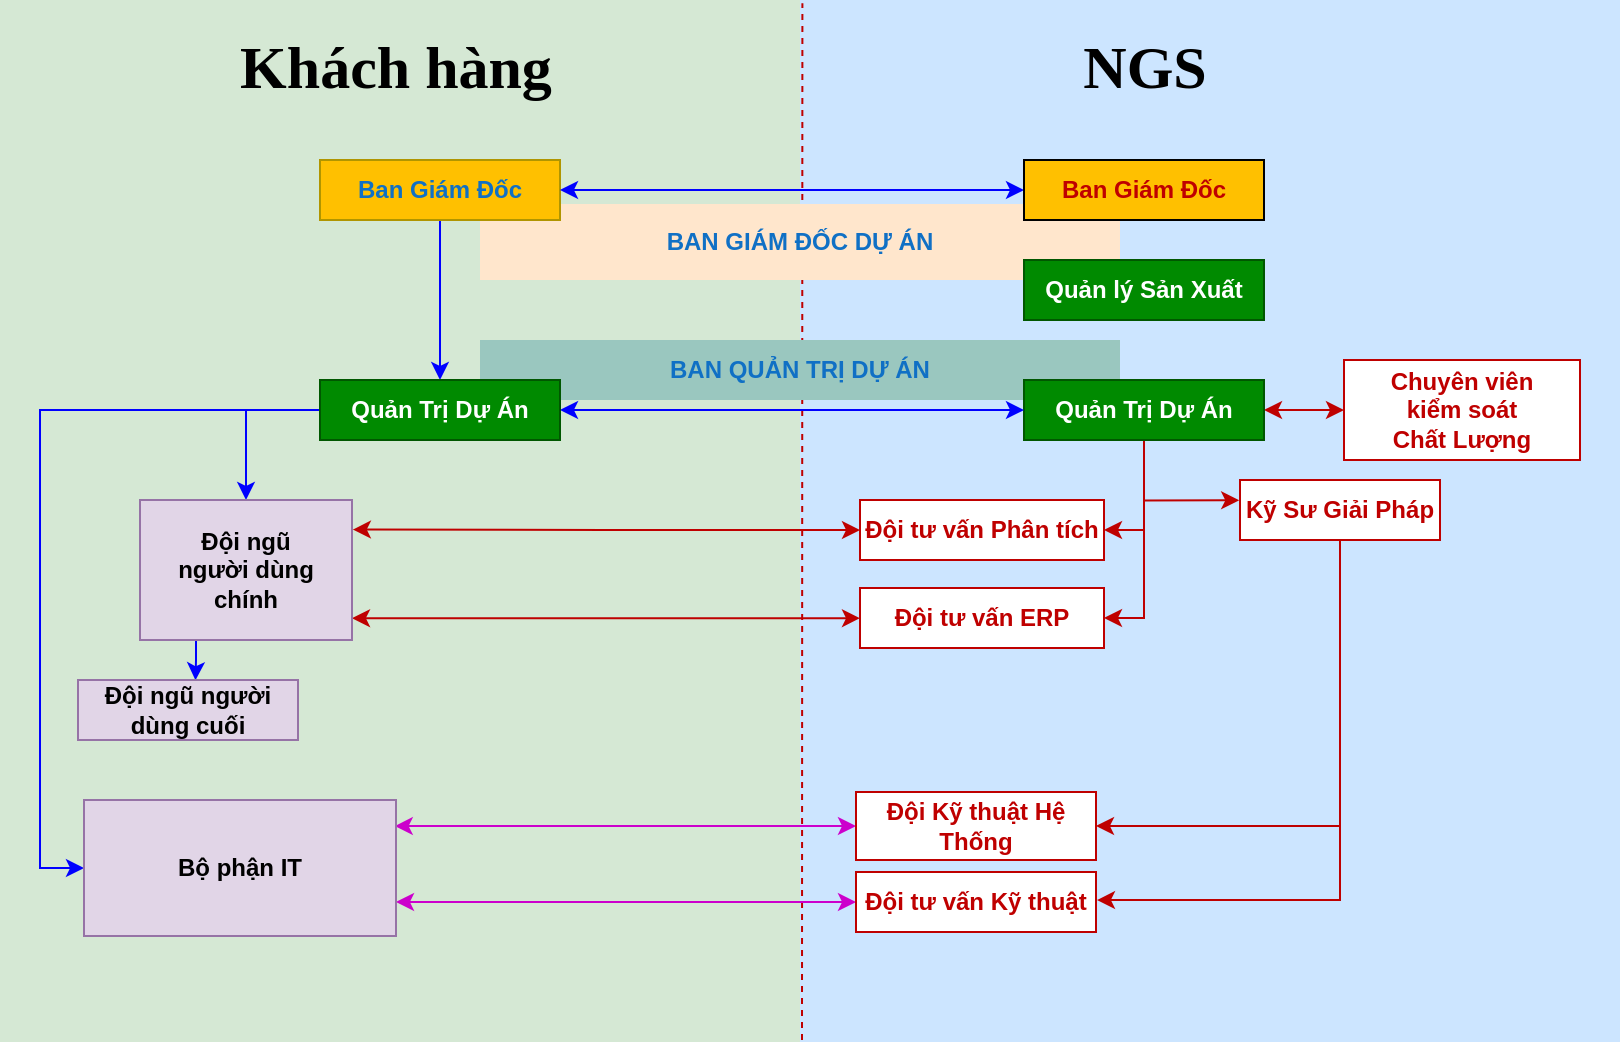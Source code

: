 <mxfile version="10.6.7" type="github"><diagram id="A1v2fDXuQNGcRYIKUKkD" name="Page-1"><mxGraphModel dx="1394" dy="715" grid="1" gridSize="10" guides="1" tooltips="1" connect="1" arrows="1" fold="1" page="1" pageScale="1" pageWidth="850" pageHeight="1100" math="0" shadow="0"><root><mxCell id="0"/><mxCell id="1" parent="0"/><mxCell id="inRs3nvk4fpoDvOHvAag-21" value="" style="rounded=0;whiteSpace=wrap;html=1;strokeColor=none;fillColor=#cce5ff;" parent="1" vertex="1"><mxGeometry x="410" y="9" width="410" height="521" as="geometry"/></mxCell><mxCell id="inRs3nvk4fpoDvOHvAag-20" value="" style="rounded=0;whiteSpace=wrap;html=1;strokeColor=none;fillColor=#d5e8d4;" parent="1" vertex="1"><mxGeometry x="10" y="9" width="400" height="521" as="geometry"/></mxCell><mxCell id="kQC3Ldn1SujwgPg67gKd-13" value="" style="endArrow=none;dashed=1;html=1;strokeColor=#BF0000;fontSize=16;fontColor=#BF0000;entryX=1.003;entryY=0.003;entryDx=0;entryDy=0;entryPerimeter=0;" parent="1" target="inRs3nvk4fpoDvOHvAag-20" edge="1"><mxGeometry width="50" height="50" relative="1" as="geometry"><mxPoint x="411" y="529" as="sourcePoint"/><mxPoint x="590" y="509" as="targetPoint"/></mxGeometry></mxCell><mxCell id="inRs3nvk4fpoDvOHvAag-9" value="&lt;font color=&quot;#1070c5&quot;&gt;BAN QUẢN TRỊ DỰ ÁN&lt;/font&gt;" style="rounded=0;whiteSpace=wrap;html=1;fontStyle=1;fillColor=#9AC7BF;strokeColor=none;" parent="1" vertex="1"><mxGeometry x="250" y="179" width="320" height="30" as="geometry"/></mxCell><mxCell id="inRs3nvk4fpoDvOHvAag-8" value="&lt;font color=&quot;#1070c5&quot;&gt;&lt;span&gt;BAN GIÁM ĐỐC DỰ ÁN&lt;/span&gt;&lt;/font&gt;" style="rounded=0;whiteSpace=wrap;html=1;fillColor=#ffe6cc;strokeColor=none;fontStyle=1" parent="1" vertex="1"><mxGeometry x="250" y="111" width="320" height="38" as="geometry"/></mxCell><mxCell id="inRs3nvk4fpoDvOHvAag-24" style="edgeStyle=orthogonalEdgeStyle;rounded=0;orthogonalLoop=1;jettySize=auto;html=1;startArrow=none;startFill=0;strokeColor=#0000FF;fontColor=#BF0000;" parent="1" source="inRs3nvk4fpoDvOHvAag-1" target="inRs3nvk4fpoDvOHvAag-7" edge="1"><mxGeometry relative="1" as="geometry"/></mxCell><mxCell id="inRs3nvk4fpoDvOHvAag-1" value="Ban Giám Đốc" style="rounded=0;whiteSpace=wrap;html=1;fillColor=#FFC000;strokeColor=#B09500;fontColor=#1070C5;fontStyle=1" parent="1" vertex="1"><mxGeometry x="170" y="89" width="120" height="30" as="geometry"/></mxCell><mxCell id="inRs3nvk4fpoDvOHvAag-22" style="edgeStyle=orthogonalEdgeStyle;rounded=0;orthogonalLoop=1;jettySize=auto;html=1;fontColor=#BF0000;strokeColor=#0000FF;startArrow=classic;startFill=1;" parent="1" source="inRs3nvk4fpoDvOHvAag-2" target="inRs3nvk4fpoDvOHvAag-1" edge="1"><mxGeometry relative="1" as="geometry"/></mxCell><mxCell id="inRs3nvk4fpoDvOHvAag-2" value="Ban Giám Đốc" style="rounded=0;whiteSpace=wrap;html=1;fillColor=#FFC000;fontColor=#BF0000;fontStyle=1" parent="1" vertex="1"><mxGeometry x="522" y="89" width="120" height="30" as="geometry"/></mxCell><mxCell id="inRs3nvk4fpoDvOHvAag-5" value="Quản lý Sản Xuất" style="rounded=0;whiteSpace=wrap;html=1;fontStyle=1;fillColor=#008a00;strokeColor=#005700;fontColor=#ffffff;" parent="1" vertex="1"><mxGeometry x="522" y="139" width="120" height="30" as="geometry"/></mxCell><mxCell id="inRs3nvk4fpoDvOHvAag-28" style="edgeStyle=orthogonalEdgeStyle;rounded=0;orthogonalLoop=1;jettySize=auto;html=1;entryX=0;entryY=0.5;entryDx=0;entryDy=0;startArrow=classic;startFill=1;strokeColor=#BF0000;fontColor=#BF0000;" parent="1" source="inRs3nvk4fpoDvOHvAag-6" target="inRs3nvk4fpoDvOHvAag-10" edge="1"><mxGeometry relative="1" as="geometry"/></mxCell><mxCell id="inRs3nvk4fpoDvOHvAag-29" style="edgeStyle=orthogonalEdgeStyle;rounded=0;orthogonalLoop=1;jettySize=auto;html=1;entryX=-0.004;entryY=0.339;entryDx=0;entryDy=0;startArrow=none;startFill=0;strokeColor=#BF0000;fontColor=#BF0000;entryPerimeter=0;" parent="1" source="inRs3nvk4fpoDvOHvAag-6" target="inRs3nvk4fpoDvOHvAag-11" edge="1"><mxGeometry relative="1" as="geometry"><Array as="points"><mxPoint x="582" y="259"/></Array></mxGeometry></mxCell><mxCell id="kQC3Ldn1SujwgPg67gKd-4" style="edgeStyle=orthogonalEdgeStyle;rounded=0;orthogonalLoop=1;jettySize=auto;html=1;entryX=1;entryY=0.5;entryDx=0;entryDy=0;startArrow=none;startFill=0;strokeColor=#BF0000;fontSize=16;fontColor=#BF0000;" parent="1" source="inRs3nvk4fpoDvOHvAag-6" target="inRs3nvk4fpoDvOHvAag-12" edge="1"><mxGeometry relative="1" as="geometry"><Array as="points"><mxPoint x="582" y="318"/></Array></mxGeometry></mxCell><mxCell id="kQC3Ldn1SujwgPg67gKd-5" style="edgeStyle=orthogonalEdgeStyle;rounded=0;orthogonalLoop=1;jettySize=auto;html=1;entryX=1;entryY=0.5;entryDx=0;entryDy=0;startArrow=none;startFill=0;strokeColor=#BF0000;fontSize=16;fontColor=#BF0000;" parent="1" source="inRs3nvk4fpoDvOHvAag-6" target="inRs3nvk4fpoDvOHvAag-13" edge="1"><mxGeometry relative="1" as="geometry"><Array as="points"><mxPoint x="582" y="274"/></Array></mxGeometry></mxCell><mxCell id="inRs3nvk4fpoDvOHvAag-6" value="Quản Trị Dự Án" style="rounded=0;whiteSpace=wrap;html=1;fontStyle=1;fillColor=#008a00;strokeColor=#005700;fontColor=#ffffff;" parent="1" vertex="1"><mxGeometry x="522" y="199" width="120" height="30" as="geometry"/></mxCell><mxCell id="inRs3nvk4fpoDvOHvAag-23" style="edgeStyle=orthogonalEdgeStyle;rounded=0;orthogonalLoop=1;jettySize=auto;html=1;startArrow=classic;startFill=1;strokeColor=#0000FF;fontColor=#BF0000;" parent="1" source="inRs3nvk4fpoDvOHvAag-7" target="inRs3nvk4fpoDvOHvAag-6" edge="1"><mxGeometry relative="1" as="geometry"/></mxCell><mxCell id="inRs3nvk4fpoDvOHvAag-26" style="edgeStyle=orthogonalEdgeStyle;rounded=0;orthogonalLoop=1;jettySize=auto;html=1;entryX=0;entryY=0.5;entryDx=0;entryDy=0;startArrow=none;startFill=0;strokeColor=#0000FF;fontColor=#BF0000;" parent="1" source="inRs3nvk4fpoDvOHvAag-7" target="inRs3nvk4fpoDvOHvAag-18" edge="1"><mxGeometry relative="1" as="geometry"><Array as="points"><mxPoint x="30" y="214"/><mxPoint x="30" y="443"/></Array></mxGeometry></mxCell><mxCell id="kQC3Ldn1SujwgPg67gKd-16" style="edgeStyle=orthogonalEdgeStyle;rounded=0;orthogonalLoop=1;jettySize=auto;html=1;entryX=0.5;entryY=0;entryDx=0;entryDy=0;startArrow=none;startFill=0;strokeColor=#0000FF;fontSize=16;fontColor=#BF0000;" parent="1" source="inRs3nvk4fpoDvOHvAag-7" target="inRs3nvk4fpoDvOHvAag-16" edge="1"><mxGeometry relative="1" as="geometry"><Array as="points"><mxPoint x="133" y="214"/></Array></mxGeometry></mxCell><mxCell id="inRs3nvk4fpoDvOHvAag-7" value="Quản Trị Dự Án" style="rounded=0;whiteSpace=wrap;html=1;fillColor=#008a00;strokeColor=#005700;fontColor=#ffffff;fontStyle=1" parent="1" vertex="1"><mxGeometry x="170" y="199" width="120" height="30" as="geometry"/></mxCell><mxCell id="inRs3nvk4fpoDvOHvAag-10" value="Chuyên viên&lt;br&gt;kiểm soát&lt;br&gt;Chất Lượng&lt;br&gt;" style="rounded=0;whiteSpace=wrap;html=1;fontStyle=1;strokeColor=#BF0000;fontColor=#BF0000;" parent="1" vertex="1"><mxGeometry x="682" y="189" width="118" height="50" as="geometry"/></mxCell><mxCell id="kQC3Ldn1SujwgPg67gKd-11" style="edgeStyle=orthogonalEdgeStyle;rounded=0;orthogonalLoop=1;jettySize=auto;html=1;startArrow=none;startFill=0;strokeColor=#BF0000;fontSize=16;fontColor=#BF0000;entryX=1;entryY=0.5;entryDx=0;entryDy=0;" parent="1" source="inRs3nvk4fpoDvOHvAag-11" target="inRs3nvk4fpoDvOHvAag-15" edge="1"><mxGeometry relative="1" as="geometry"><Array as="points"><mxPoint x="680" y="422"/></Array></mxGeometry></mxCell><mxCell id="kQC3Ldn1SujwgPg67gKd-12" style="edgeStyle=orthogonalEdgeStyle;rounded=0;orthogonalLoop=1;jettySize=auto;html=1;startArrow=none;startFill=0;strokeColor=#BF0000;fontSize=16;fontColor=#BF0000;entryX=1.004;entryY=0.467;entryDx=0;entryDy=0;entryPerimeter=0;" parent="1" source="inRs3nvk4fpoDvOHvAag-11" target="inRs3nvk4fpoDvOHvAag-14" edge="1"><mxGeometry relative="1" as="geometry"><mxPoint x="540.258" y="459" as="targetPoint"/><Array as="points"><mxPoint x="680" y="459"/></Array></mxGeometry></mxCell><mxCell id="inRs3nvk4fpoDvOHvAag-11" value="Kỹ Sư Giải Pháp" style="rounded=0;whiteSpace=wrap;html=1;fontStyle=1;strokeColor=#BF0000;fontColor=#BF0000;" parent="1" vertex="1"><mxGeometry x="630" y="249" width="100" height="30" as="geometry"/></mxCell><mxCell id="inRs3nvk4fpoDvOHvAag-30" style="edgeStyle=orthogonalEdgeStyle;rounded=0;orthogonalLoop=1;jettySize=auto;html=1;startArrow=classic;startFill=1;strokeColor=#BF0000;fontColor=#BF0000;entryX=1;entryY=0.844;entryDx=0;entryDy=0;entryPerimeter=0;" parent="1" source="inRs3nvk4fpoDvOHvAag-12" target="inRs3nvk4fpoDvOHvAag-16" edge="1"><mxGeometry relative="1" as="geometry"><mxPoint x="610.0" y="307.765" as="sourcePoint"/><mxPoint x="211" y="319" as="targetPoint"/><Array as="points"><mxPoint x="360" y="319"/></Array></mxGeometry></mxCell><mxCell id="kQC3Ldn1SujwgPg67gKd-8" style="edgeStyle=orthogonalEdgeStyle;rounded=0;orthogonalLoop=1;jettySize=auto;html=1;entryX=1.004;entryY=0.211;entryDx=0;entryDy=0;startArrow=classic;startFill=1;strokeColor=#BF0000;fontSize=16;fontColor=#BF0000;entryPerimeter=0;" parent="1" source="inRs3nvk4fpoDvOHvAag-13" target="inRs3nvk4fpoDvOHvAag-16" edge="1"><mxGeometry relative="1" as="geometry"><mxPoint x="400" y="274" as="sourcePoint"/><Array as="points"/></mxGeometry></mxCell><mxCell id="inRs3nvk4fpoDvOHvAag-13" value="Đội tư vấn Phân tích" style="rounded=0;whiteSpace=wrap;html=1;fontStyle=1;strokeColor=#BF0000;fontColor=#BF0000;" parent="1" vertex="1"><mxGeometry x="440" y="259" width="122" height="30" as="geometry"/></mxCell><mxCell id="kQC3Ldn1SujwgPg67gKd-10" style="edgeStyle=orthogonalEdgeStyle;rounded=0;orthogonalLoop=1;jettySize=auto;html=1;startArrow=classic;startFill=1;strokeColor=#CC00CC;fontSize=16;fontColor=#BF0000;entryX=1;entryY=0.75;entryDx=0;entryDy=0;" parent="1" source="inRs3nvk4fpoDvOHvAag-14" target="inRs3nvk4fpoDvOHvAag-18" edge="1"><mxGeometry relative="1" as="geometry"><mxPoint x="210" y="429" as="targetPoint"/></mxGeometry></mxCell><mxCell id="inRs3nvk4fpoDvOHvAag-14" value="Đội tư vấn Kỹ thuật" style="rounded=0;whiteSpace=wrap;html=1;fontStyle=1;strokeColor=#BF0000;fontColor=#BF0000;" parent="1" vertex="1"><mxGeometry x="438" y="445" width="120" height="30" as="geometry"/></mxCell><mxCell id="kQC3Ldn1SujwgPg67gKd-9" style="edgeStyle=orthogonalEdgeStyle;rounded=0;orthogonalLoop=1;jettySize=auto;html=1;entryX=0.996;entryY=0.192;entryDx=0;entryDy=0;startArrow=classic;startFill=1;strokeColor=#CC00CC;fontSize=16;fontColor=#BF0000;entryPerimeter=0;" parent="1" source="inRs3nvk4fpoDvOHvAag-15" target="inRs3nvk4fpoDvOHvAag-18" edge="1"><mxGeometry relative="1" as="geometry"/></mxCell><mxCell id="inRs3nvk4fpoDvOHvAag-15" value="Đội Kỹ thuật Hệ Thống" style="rounded=0;whiteSpace=wrap;html=1;fontStyle=1;strokeColor=#BF0000;fontColor=#BF0000;" parent="1" vertex="1"><mxGeometry x="438" y="405" width="120" height="34" as="geometry"/></mxCell><mxCell id="inRs3nvk4fpoDvOHvAag-25" style="edgeStyle=orthogonalEdgeStyle;rounded=0;orthogonalLoop=1;jettySize=auto;html=1;entryX=0.534;entryY=0.004;entryDx=0;entryDy=0;startArrow=none;startFill=0;strokeColor=#0000FF;fontColor=#BF0000;entryPerimeter=0;" parent="1" source="inRs3nvk4fpoDvOHvAag-16" target="inRs3nvk4fpoDvOHvAag-17" edge="1"><mxGeometry relative="1" as="geometry"><Array as="points"><mxPoint x="108" y="339"/><mxPoint x="108" y="339"/></Array></mxGeometry></mxCell><mxCell id="inRs3nvk4fpoDvOHvAag-16" value="Đội ngũ &lt;br&gt;người dùng &lt;br&gt;chính" style="rounded=0;whiteSpace=wrap;html=1;fontStyle=1;fillColor=#e1d5e7;strokeColor=#9673a6;" parent="1" vertex="1"><mxGeometry x="80" y="259" width="106" height="70" as="geometry"/></mxCell><mxCell id="inRs3nvk4fpoDvOHvAag-17" value="Đội ngũ người dùng cuối" style="rounded=0;whiteSpace=wrap;html=1;fontStyle=1;fillColor=#e1d5e7;strokeColor=#9673a6;" parent="1" vertex="1"><mxGeometry x="49" y="349" width="110" height="30" as="geometry"/></mxCell><mxCell id="inRs3nvk4fpoDvOHvAag-18" value="Bộ phận IT" style="rounded=0;whiteSpace=wrap;html=1;fontStyle=1;fillColor=#e1d5e7;strokeColor=#9673a6;" parent="1" vertex="1"><mxGeometry x="52" y="409" width="156" height="68" as="geometry"/></mxCell><mxCell id="inRs3nvk4fpoDvOHvAag-12" value="Đội tư vấn ERP" style="rounded=0;whiteSpace=wrap;html=1;fontStyle=1;strokeColor=#BF0000;fontColor=#BF0000;" parent="1" vertex="1"><mxGeometry x="440" y="303" width="122" height="30" as="geometry"/></mxCell><mxCell id="koft8MLmkxGsRnBuayB2-1" value="Khách hàng" style="text;html=1;strokeColor=none;fillColor=none;align=center;verticalAlign=middle;whiteSpace=wrap;rounded=0;fontStyle=1;fontFamily=Verdana;fontSize=30;" parent="1" vertex="1"><mxGeometry x="78" y="31.5" width="260" height="20" as="geometry"/></mxCell><mxCell id="koft8MLmkxGsRnBuayB2-2" value="NGS" style="text;html=1;strokeColor=none;fillColor=none;align=center;verticalAlign=middle;whiteSpace=wrap;rounded=0;fontStyle=1;fontFamily=Verdana;fontSize=30;" parent="1" vertex="1"><mxGeometry x="541.5" y="32" width="81" height="20" as="geometry"/></mxCell></root></mxGraphModel></diagram><diagram id="BE-Mprvf7_EGTGpsrHha" name="Page-2"><mxGraphModel dx="1394" dy="764" grid="1" gridSize="10" guides="1" tooltips="1" connect="1" arrows="1" fold="1" page="1" pageScale="1" pageWidth="850" pageHeight="1100" math="0" shadow="0"><root><mxCell id="n8bo_1JZNLaHVqHziGkV-0"/><mxCell id="n8bo_1JZNLaHVqHziGkV-1" parent="n8bo_1JZNLaHVqHziGkV-0"/><mxCell id="n8bo_1JZNLaHVqHziGkV-43" value="" style="shape=card;whiteSpace=wrap;html=1;size=21;fillColor=#f9f7ed;strokeColor=#36393d;" parent="n8bo_1JZNLaHVqHziGkV-1" vertex="1"><mxGeometry x="441" y="531" width="400" height="269" as="geometry"/></mxCell><mxCell id="n8bo_1JZNLaHVqHziGkV-42" value="" style="shape=card;whiteSpace=wrap;html=1;size=18;fillColor=#f9f7ed;strokeColor=#36393d;" parent="n8bo_1JZNLaHVqHziGkV-1" vertex="1"><mxGeometry x="1" y="526" width="399" height="274" as="geometry"/></mxCell><mxCell id="n8bo_1JZNLaHVqHziGkV-7" value="" style="shape=card;whiteSpace=wrap;html=1;size=21;fillColor=#f9f7ed;strokeColor=#36393d;" parent="n8bo_1JZNLaHVqHziGkV-1" vertex="1"><mxGeometry x="440" y="120" width="400" height="160" as="geometry"/></mxCell><mxCell id="n8bo_1JZNLaHVqHziGkV-5" value="" style="shape=card;whiteSpace=wrap;html=1;size=18;fillColor=#eeeeee;strokeColor=#36393d;" parent="n8bo_1JZNLaHVqHziGkV-1" vertex="1"><mxGeometry y="120" width="400" height="160" as="geometry"/></mxCell><mxCell id="n8bo_1JZNLaHVqHziGkV-2" value="ONSITE" style="rounded=1;whiteSpace=wrap;html=1;arcSize=50;fontSize=15;fontStyle=1;fillColor=#cce5ff;strokeColor=#36393d;" parent="n8bo_1JZNLaHVqHziGkV-1" vertex="1"><mxGeometry y="40" width="400" height="30" as="geometry"/></mxCell><mxCell id="n8bo_1JZNLaHVqHziGkV-3" value="OFFSHORE" style="rounded=1;whiteSpace=wrap;html=1;arcSize=50;fontSize=15;fontStyle=1;fillColor=#f9f7ed;strokeColor=#36393d;" parent="n8bo_1JZNLaHVqHziGkV-1" vertex="1"><mxGeometry x="440" y="40" width="400" height="30" as="geometry"/></mxCell><mxCell id="n8bo_1JZNLaHVqHziGkV-4" value="&lt;font style=&quot;font-size: 16px;&quot;&gt;Ban giám đốc dự án (Điều hành/Cấp chi phí) - Rà soát chiến lược định kỳ hàng tháng&lt;/font&gt;" style="rounded=1;whiteSpace=wrap;html=1;arcSize=50;fontStyle=1;fontSize=16;fillColor=#ffcccc;strokeColor=#36393d;" parent="n8bo_1JZNLaHVqHziGkV-1" vertex="1"><mxGeometry y="80" width="840" height="50" as="geometry"/></mxCell><mxCell id="n8bo_1JZNLaHVqHziGkV-9" value="" style="shape=card;whiteSpace=wrap;html=1;size=21;fillColor=#f9f7ed;strokeColor=#36393d;" parent="n8bo_1JZNLaHVqHziGkV-1" vertex="1"><mxGeometry x="440" y="330" width="400" height="150" as="geometry"/></mxCell><mxCell id="n8bo_1JZNLaHVqHziGkV-10" value="" style="shape=card;whiteSpace=wrap;html=1;size=18;fillColor=#f9f7ed;strokeColor=#36393d;" parent="n8bo_1JZNLaHVqHziGkV-1" vertex="1"><mxGeometry y="331" width="400" height="149" as="geometry"/></mxCell><mxCell id="n8bo_1JZNLaHVqHziGkV-11" value="Ban quản trị dự án - Rà soát dự án định kỳ hàng tuần" style="rounded=1;whiteSpace=wrap;html=1;arcSize=50;fontStyle=1;fontSize=16;fillColor=#ffcccc;strokeColor=#36393d;" parent="n8bo_1JZNLaHVqHziGkV-1" vertex="1"><mxGeometry y="287" width="840" height="50" as="geometry"/></mxCell><mxCell id="n8bo_1JZNLaHVqHziGkV-29" value="Ban giám đốc Ngân hàng" style="text;html=1;strokeColor=none;fillColor=none;align=center;verticalAlign=middle;whiteSpace=wrap;rounded=0;fontSize=15;fontColor=#BF0000;fontStyle=1" parent="n8bo_1JZNLaHVqHziGkV-1" vertex="1"><mxGeometry x="100" y="250" width="200" height="20" as="geometry"/></mxCell><mxCell id="n8bo_1JZNLaHVqHziGkV-30" value="Quản lý sản xuất" style="text;html=1;strokeColor=none;fillColor=none;align=center;verticalAlign=middle;whiteSpace=wrap;rounded=0;fontSize=15;fontColor=#BF0000;fontStyle=1" parent="n8bo_1JZNLaHVqHziGkV-1" vertex="1"><mxGeometry x="480" y="250" width="80" height="20" as="geometry"/></mxCell><mxCell id="n8bo_1JZNLaHVqHziGkV-31" value="Ban giám đốc NGS" style="text;html=1;strokeColor=none;fillColor=none;align=center;verticalAlign=middle;whiteSpace=wrap;rounded=0;fontSize=15;fontColor=#BF0000;fontStyle=1" parent="n8bo_1JZNLaHVqHziGkV-1" vertex="1"><mxGeometry x="580" y="240" width="120" height="40" as="geometry"/></mxCell><mxCell id="n8bo_1JZNLaHVqHziGkV-32" value="Quản trị dự án NGS" style="text;html=1;strokeColor=none;fillColor=none;align=center;verticalAlign=middle;whiteSpace=wrap;rounded=0;fontSize=15;fontColor=#BF0000;fontStyle=1" parent="n8bo_1JZNLaHVqHziGkV-1" vertex="1"><mxGeometry x="704" y="240" width="106" height="40" as="geometry"/></mxCell><mxCell id="n8bo_1JZNLaHVqHziGkV-34" value="Quản trị viên dự án&lt;br&gt;Ngân hàng&amp;nbsp;&amp;nbsp;" style="text;html=1;strokeColor=none;fillColor=none;align=center;verticalAlign=middle;whiteSpace=wrap;rounded=0;fontSize=15;fontColor=#BF0000;fontStyle=1" parent="n8bo_1JZNLaHVqHziGkV-1" vertex="1"><mxGeometry x="100" y="440" width="200" height="30" as="geometry"/></mxCell><mxCell id="n8bo_1JZNLaHVqHziGkV-38" value="Quản lý sản xuất" style="text;html=1;strokeColor=none;fillColor=none;align=center;verticalAlign=middle;whiteSpace=wrap;rounded=0;fontSize=15;fontColor=#BF0000;fontStyle=1" parent="n8bo_1JZNLaHVqHziGkV-1" vertex="1"><mxGeometry x="480" y="450" width="80" height="20" as="geometry"/></mxCell><mxCell id="n8bo_1JZNLaHVqHziGkV-39" value="Quản lý&lt;br&gt;Account NGS" style="text;html=1;strokeColor=none;fillColor=none;align=center;verticalAlign=middle;whiteSpace=wrap;rounded=0;fontSize=15;fontColor=#BF0000;fontStyle=1" parent="n8bo_1JZNLaHVqHziGkV-1" vertex="1"><mxGeometry x="578.5" y="440" width="120" height="40" as="geometry"/></mxCell><mxCell id="n8bo_1JZNLaHVqHziGkV-40" value="Quản lý dự án&amp;nbsp;&lt;br&gt;NGS&lt;br&gt;" style="text;html=1;strokeColor=none;fillColor=none;align=center;verticalAlign=middle;whiteSpace=wrap;rounded=0;fontSize=15;fontColor=#BF0000;fontStyle=1" parent="n8bo_1JZNLaHVqHziGkV-1" vertex="1"><mxGeometry x="697" y="440" width="120" height="40" as="geometry"/></mxCell><mxCell id="n8bo_1JZNLaHVqHziGkV-41" value="Cấp thực thi dự án" style="rounded=1;whiteSpace=wrap;html=1;arcSize=50;fontStyle=1;fontSize=16;fillColor=#ffcccc;strokeColor=#36393d;" parent="n8bo_1JZNLaHVqHziGkV-1" vertex="1"><mxGeometry x="1" y="486" width="840" height="50" as="geometry"/></mxCell><mxCell id="n8bo_1JZNLaHVqHziGkV-47" value="" style="shape=image;html=1;verticalAlign=top;verticalLabelPosition=bottom;labelBackgroundColor=#ffffff;imageAspect=0;aspect=fixed;image=https://cdn2.iconfinder.com/data/icons/user-23/128/User_Group.png;strokeColor=#BF0000;fillColor=#9AC7BF;fontSize=15;fontColor=#BF0000;" parent="n8bo_1JZNLaHVqHziGkV-1" vertex="1"><mxGeometry x="276" y="686" width="48" height="48" as="geometry"/></mxCell><mxCell id="n8bo_1JZNLaHVqHziGkV-48" value="" style="shape=image;html=1;verticalAlign=top;verticalLabelPosition=bottom;labelBackgroundColor=#ffffff;imageAspect=0;aspect=fixed;image=https://cdn2.iconfinder.com/data/icons/user-23/128/User_Group.png;strokeColor=#BF0000;fillColor=#9AC7BF;fontSize=15;fontColor=#BF0000;" parent="n8bo_1JZNLaHVqHziGkV-1" vertex="1"><mxGeometry x="607" y="680" width="60" height="60" as="geometry"/></mxCell><mxCell id="n8bo_1JZNLaHVqHziGkV-49" value="" style="shape=image;html=1;verticalAlign=top;verticalLabelPosition=bottom;labelBackgroundColor=#ffffff;imageAspect=0;aspect=fixed;image=https://cdn2.iconfinder.com/data/icons/business-persons-flat-1/512/person_4-128.png;strokeColor=#BF0000;fillColor=#9AC7BF;fontSize=15;fontColor=#BF0000;" parent="n8bo_1JZNLaHVqHziGkV-1" vertex="1"><mxGeometry x="174" y="180" width="52" height="52" as="geometry"/></mxCell><mxCell id="n8bo_1JZNLaHVqHziGkV-50" value="" style="shape=image;html=1;verticalAlign=top;verticalLabelPosition=bottom;labelBackgroundColor=#ffffff;imageAspect=0;aspect=fixed;image=https://cdn2.iconfinder.com/data/icons/business-persons-flat-1/512/person_4-128.png;strokeColor=#BF0000;fillColor=#9AC7BF;fontSize=15;fontColor=#BF0000;" parent="n8bo_1JZNLaHVqHziGkV-1" vertex="1"><mxGeometry x="268" y="180" width="52" height="52" as="geometry"/></mxCell><mxCell id="n8bo_1JZNLaHVqHziGkV-51" value="" style="shape=image;html=1;verticalAlign=top;verticalLabelPosition=bottom;labelBackgroundColor=#ffffff;imageAspect=0;aspect=fixed;image=https://cdn2.iconfinder.com/data/icons/business-persons-flat-1/512/person_4-128.png;strokeColor=#BF0000;fillColor=#9AC7BF;fontSize=15;fontColor=#BF0000;" parent="n8bo_1JZNLaHVqHziGkV-1" vertex="1"><mxGeometry x="80" y="180" width="52" height="52" as="geometry"/></mxCell><mxCell id="n8bo_1JZNLaHVqHziGkV-56" value="" style="shape=image;html=1;verticalAlign=top;verticalLabelPosition=bottom;labelBackgroundColor=#ffffff;imageAspect=0;aspect=fixed;image=https://cdn2.iconfinder.com/data/icons/business-persons-flat-1/512/person_4-128.png;strokeColor=#BF0000;fillColor=#9AC7BF;fontSize=15;fontColor=#BF0000;" parent="n8bo_1JZNLaHVqHziGkV-1" vertex="1"><mxGeometry x="177" y="384" width="47" height="47" as="geometry"/></mxCell><mxCell id="n8bo_1JZNLaHVqHziGkV-57" value="" style="shape=image;html=1;verticalAlign=top;verticalLabelPosition=bottom;labelBackgroundColor=#ffffff;imageAspect=0;aspect=fixed;image=https://cdn2.iconfinder.com/data/icons/business-persons-flat-1/512/person_4-128.png;strokeColor=#BF0000;fillColor=#9AC7BF;fontSize=15;fontColor=#BF0000;" parent="n8bo_1JZNLaHVqHziGkV-1" vertex="1"><mxGeometry x="675.5" y="589.5" width="47" height="47" as="geometry"/></mxCell><mxCell id="n8bo_1JZNLaHVqHziGkV-58" value="" style="shape=image;html=1;verticalAlign=top;verticalLabelPosition=bottom;labelBackgroundColor=#ffffff;imageAspect=0;aspect=fixed;image=https://cdn2.iconfinder.com/data/icons/business-persons-flat-1/512/person_4-128.png;strokeColor=#BF0000;fillColor=#9AC7BF;fontSize=15;fontColor=#BF0000;" parent="n8bo_1JZNLaHVqHziGkV-1" vertex="1"><mxGeometry x="554.5" y="589.5" width="47" height="47" as="geometry"/></mxCell><mxCell id="n8bo_1JZNLaHVqHziGkV-60" value="" style="shape=image;html=1;verticalAlign=top;verticalLabelPosition=bottom;labelBackgroundColor=#ffffff;imageAspect=0;aspect=fixed;image=https://cdn2.iconfinder.com/data/icons/user-23/128/User_Group.png;strokeColor=#BF0000;fillColor=#9AC7BF;fontSize=15;fontColor=#BF0000;" parent="n8bo_1JZNLaHVqHziGkV-1" vertex="1"><mxGeometry x="70" y="686" width="48" height="48" as="geometry"/></mxCell><mxCell id="n8bo_1JZNLaHVqHziGkV-61" value="" style="shape=image;html=1;verticalAlign=top;verticalLabelPosition=bottom;labelBackgroundColor=#ffffff;imageAspect=0;aspect=fixed;image=https://cdn2.iconfinder.com/data/icons/business-persons-flat-1/512/person_4-128.png;strokeColor=#BF0000;fillColor=#9AC7BF;fontSize=15;fontColor=#BF0000;" parent="n8bo_1JZNLaHVqHziGkV-1" vertex="1"><mxGeometry x="177" y="600" width="47" height="47" as="geometry"/></mxCell><mxCell id="n8bo_1JZNLaHVqHziGkV-62" value="Quản trị viên dự án&lt;br&gt;Ngân hàng&lt;br&gt;" style="text;html=1;strokeColor=none;fillColor=none;align=center;verticalAlign=middle;whiteSpace=wrap;rounded=0;fontSize=15;fontColor=#BF0000;fontStyle=1" parent="n8bo_1JZNLaHVqHziGkV-1" vertex="1"><mxGeometry x="106" y="647" width="200" height="40" as="geometry"/></mxCell><mxCell id="n8bo_1JZNLaHVqHziGkV-63" value="" style="shape=image;html=1;verticalAlign=top;verticalLabelPosition=bottom;labelBackgroundColor=#ffffff;imageAspect=0;aspect=fixed;image=https://cdn2.iconfinder.com/data/icons/business-persons-flat-1/512/person_3-128.png;strokeColor=#BF0000;fillColor=#9AC7BF;fontSize=15;fontColor=#BF0000;" parent="n8bo_1JZNLaHVqHziGkV-1" vertex="1"><mxGeometry x="728.5" y="183" width="57" height="57" as="geometry"/></mxCell><mxCell id="n8bo_1JZNLaHVqHziGkV-65" value="" style="shape=image;html=1;verticalAlign=top;verticalLabelPosition=bottom;labelBackgroundColor=#ffffff;imageAspect=0;aspect=fixed;image=https://cdn2.iconfinder.com/data/icons/business-persons-flat-1/512/person_3-128.png;strokeColor=#BF0000;fillColor=#9AC7BF;fontSize=15;fontColor=#BF0000;" parent="n8bo_1JZNLaHVqHziGkV-1" vertex="1"><mxGeometry x="491.5" y="180" width="57" height="57" as="geometry"/></mxCell><mxCell id="n8bo_1JZNLaHVqHziGkV-67" value="" style="shape=image;html=1;verticalAlign=top;verticalLabelPosition=bottom;labelBackgroundColor=#ffffff;imageAspect=0;aspect=fixed;image=https://cdn2.iconfinder.com/data/icons/business-persons-flat-1/512/person_3-128.png;strokeColor=#BF0000;fillColor=#9AC7BF;fontSize=15;fontColor=#BF0000;" parent="n8bo_1JZNLaHVqHziGkV-1" vertex="1"><mxGeometry x="605.5" y="183" width="57" height="57" as="geometry"/></mxCell><mxCell id="n8bo_1JZNLaHVqHziGkV-68" value="" style="shape=image;html=1;verticalAlign=top;verticalLabelPosition=bottom;labelBackgroundColor=#ffffff;imageAspect=0;aspect=fixed;image=https://cdn2.iconfinder.com/data/icons/business-persons-flat-1/512/person_3-128.png;strokeColor=#BF0000;fillColor=#9AC7BF;fontSize=15;fontColor=#BF0000;" parent="n8bo_1JZNLaHVqHziGkV-1" vertex="1"><mxGeometry x="728.5" y="383" width="57" height="57" as="geometry"/></mxCell><mxCell id="n8bo_1JZNLaHVqHziGkV-69" value="" style="shape=image;html=1;verticalAlign=top;verticalLabelPosition=bottom;labelBackgroundColor=#ffffff;imageAspect=0;aspect=fixed;image=https://cdn2.iconfinder.com/data/icons/business-persons-flat-1/512/person_3-128.png;strokeColor=#BF0000;fillColor=#9AC7BF;fontSize=15;fontColor=#BF0000;" parent="n8bo_1JZNLaHVqHziGkV-1" vertex="1"><mxGeometry x="608.5" y="383" width="57" height="57" as="geometry"/></mxCell><mxCell id="n8bo_1JZNLaHVqHziGkV-70" value="" style="shape=image;html=1;verticalAlign=top;verticalLabelPosition=bottom;labelBackgroundColor=#ffffff;imageAspect=0;aspect=fixed;image=https://cdn2.iconfinder.com/data/icons/business-persons-flat-1/512/person_3-128.png;strokeColor=#BF0000;fillColor=#9AC7BF;fontSize=15;fontColor=#BF0000;" parent="n8bo_1JZNLaHVqHziGkV-1" vertex="1"><mxGeometry x="491.5" y="383" width="57" height="57" as="geometry"/></mxCell><mxCell id="n8bo_1JZNLaHVqHziGkV-71" value="Đội dự án&lt;br&gt;Ngân hàng&lt;br&gt;" style="text;html=1;strokeColor=none;fillColor=none;align=center;verticalAlign=middle;whiteSpace=wrap;rounded=0;fontSize=15;fontColor=#BF0000;fontStyle=1" parent="n8bo_1JZNLaHVqHziGkV-1" vertex="1"><mxGeometry x="48" y="750" width="92" height="40" as="geometry"/></mxCell><mxCell id="n8bo_1JZNLaHVqHziGkV-72" value="Đội dự án&lt;br&gt;NGS&lt;br&gt;" style="text;html=1;strokeColor=none;fillColor=none;align=center;verticalAlign=middle;whiteSpace=wrap;rounded=0;fontSize=15;fontColor=#BF0000;fontStyle=1" parent="n8bo_1JZNLaHVqHziGkV-1" vertex="1"><mxGeometry x="588" y="750" width="92" height="40" as="geometry"/></mxCell><mxCell id="n8bo_1JZNLaHVqHziGkV-73" value="Quản lý sản xuất" style="text;html=1;strokeColor=none;fillColor=none;align=center;verticalAlign=middle;whiteSpace=wrap;rounded=0;fontSize=15;fontColor=#BF0000;fontStyle=1" parent="n8bo_1JZNLaHVqHziGkV-1" vertex="1"><mxGeometry x="538" y="645" width="80" height="20" as="geometry"/></mxCell><mxCell id="n8bo_1JZNLaHVqHziGkV-74" value="Quản trị dự án" style="text;html=1;strokeColor=none;fillColor=none;align=center;verticalAlign=middle;whiteSpace=wrap;rounded=0;fontSize=15;fontColor=#BF0000;fontStyle=1" parent="n8bo_1JZNLaHVqHziGkV-1" vertex="1"><mxGeometry x="658.5" y="645" width="80" height="20" as="geometry"/></mxCell><mxCell id="n8bo_1JZNLaHVqHziGkV-75" value="Đội dự án&lt;br&gt;NGS&lt;br&gt;" style="text;html=1;strokeColor=none;fillColor=none;align=center;verticalAlign=middle;whiteSpace=wrap;rounded=0;fontSize=15;fontColor=#BF0000;fontStyle=1" parent="n8bo_1JZNLaHVqHziGkV-1" vertex="1"><mxGeometry x="254" y="750" width="92" height="40" as="geometry"/></mxCell><mxCell id="84eZTayukhR4b_ZMWknx-0" value="Khách hàng" style="text;html=1;strokeColor=none;fillColor=none;align=center;verticalAlign=middle;whiteSpace=wrap;rounded=0;fontStyle=1;fontFamily=Verdana;fontSize=30;" parent="n8bo_1JZNLaHVqHziGkV-1" vertex="1"><mxGeometry x="76" y="145" width="260" height="20" as="geometry"/></mxCell><mxCell id="84eZTayukhR4b_ZMWknx-1" value="NGS" style="text;html=1;strokeColor=none;fillColor=none;align=center;verticalAlign=middle;whiteSpace=wrap;rounded=0;fontStyle=1;fontFamily=Verdana;fontSize=30;" parent="n8bo_1JZNLaHVqHziGkV-1" vertex="1"><mxGeometry x="620" y="146.5" width="40" height="20" as="geometry"/></mxCell><mxCell id="84eZTayukhR4b_ZMWknx-2" value="Khách hàng" style="text;html=1;strokeColor=none;fillColor=none;align=center;verticalAlign=middle;whiteSpace=wrap;rounded=0;fontStyle=1;fontFamily=Verdana;fontSize=30;" parent="n8bo_1JZNLaHVqHziGkV-1" vertex="1"><mxGeometry x="88.5" y="349.5" width="260" height="20" as="geometry"/></mxCell><mxCell id="84eZTayukhR4b_ZMWknx-3" value="NGS" style="text;html=1;strokeColor=none;fillColor=none;align=center;verticalAlign=middle;whiteSpace=wrap;rounded=0;fontStyle=1;fontFamily=Verdana;fontSize=30;" parent="n8bo_1JZNLaHVqHziGkV-1" vertex="1"><mxGeometry x="632.5" y="351" width="40" height="20" as="geometry"/></mxCell><mxCell id="84eZTayukhR4b_ZMWknx-4" value="Khách hàng" style="text;html=1;strokeColor=none;fillColor=none;align=center;verticalAlign=middle;whiteSpace=wrap;rounded=0;fontStyle=1;fontFamily=Verdana;fontSize=30;" parent="n8bo_1JZNLaHVqHziGkV-1" vertex="1"><mxGeometry x="88.5" y="557.833" width="260" height="20" as="geometry"/></mxCell><mxCell id="84eZTayukhR4b_ZMWknx-5" value="NGS" style="text;html=1;strokeColor=none;fillColor=none;align=center;verticalAlign=middle;whiteSpace=wrap;rounded=0;fontStyle=1;fontFamily=Verdana;fontSize=30;" parent="n8bo_1JZNLaHVqHziGkV-1" vertex="1"><mxGeometry x="642.5" y="556.333" width="40" height="20" as="geometry"/></mxCell></root></mxGraphModel></diagram><diagram id="fAzHpuJMfsr1IaWJE6dQ" name="[EN] 2 parties"><mxGraphModel dx="2841" dy="1091" grid="1" gridSize="10" guides="1" tooltips="1" connect="1" arrows="1" fold="1" page="1" pageScale="1" pageWidth="850" pageHeight="1100" math="0" shadow="0"><root><mxCell id="J54t6Y50FfYgHZAzuBAI-0"/><mxCell id="J54t6Y50FfYgHZAzuBAI-1" parent="J54t6Y50FfYgHZAzuBAI-0"/><mxCell id="WON1jxMJ3NJp327BSS2u-0" value="" style="rounded=0;whiteSpace=wrap;html=1;fontSize=18;" vertex="1" parent="J54t6Y50FfYgHZAzuBAI-1"><mxGeometry x="-20" width="880" height="820" as="geometry"/></mxCell><mxCell id="J54t6Y50FfYgHZAzuBAI-2" value="" style="shape=card;whiteSpace=wrap;html=1;size=21;fillColor=#f9f7ed;strokeColor=#36393d;" vertex="1" parent="J54t6Y50FfYgHZAzuBAI-1"><mxGeometry x="440" y="529" width="400" height="269" as="geometry"/></mxCell><mxCell id="J54t6Y50FfYgHZAzuBAI-3" value="" style="shape=card;whiteSpace=wrap;html=1;size=18;fillColor=#dae8fc;strokeColor=#6c8ebf;" vertex="1" parent="J54t6Y50FfYgHZAzuBAI-1"><mxGeometry x="1" y="526" width="399" height="274" as="geometry"/></mxCell><mxCell id="J54t6Y50FfYgHZAzuBAI-4" value="" style="shape=card;whiteSpace=wrap;html=1;size=21;fillColor=#f9f7ed;strokeColor=#36393d;" vertex="1" parent="J54t6Y50FfYgHZAzuBAI-1"><mxGeometry x="440" y="120" width="400" height="160" as="geometry"/></mxCell><mxCell id="J54t6Y50FfYgHZAzuBAI-5" value="" style="shape=card;whiteSpace=wrap;html=1;size=18;fillColor=#dae8fc;strokeColor=#6c8ebf;" vertex="1" parent="J54t6Y50FfYgHZAzuBAI-1"><mxGeometry y="120" width="400" height="160" as="geometry"/></mxCell><mxCell id="J54t6Y50FfYgHZAzuBAI-6" value="ONSITE" style="rounded=1;whiteSpace=wrap;html=1;arcSize=50;fontSize=23;fontStyle=1;fillColor=#cce5ff;strokeColor=#36393d;" vertex="1" parent="J54t6Y50FfYgHZAzuBAI-1"><mxGeometry y="20" width="400" height="50" as="geometry"/></mxCell><mxCell id="J54t6Y50FfYgHZAzuBAI-7" value="OFFSHORE" style="rounded=1;whiteSpace=wrap;html=1;arcSize=50;fontSize=23;fontStyle=1;fillColor=#f9f7ed;strokeColor=#36393d;" vertex="1" parent="J54t6Y50FfYgHZAzuBAI-1"><mxGeometry x="440" y="20" width="400" height="50" as="geometry"/></mxCell><mxCell id="J54t6Y50FfYgHZAzuBAI-8" value="&lt;font style=&quot;font-size: 18px;&quot;&gt;Project Director Board (Supervise/Allocate Cost) - Review the strategy monthly&lt;/font&gt;" style="rounded=1;whiteSpace=wrap;html=1;arcSize=50;fontStyle=1;fontSize=18;fillColor=#ffcccc;strokeColor=#36393d;" vertex="1" parent="J54t6Y50FfYgHZAzuBAI-1"><mxGeometry y="80" width="840" height="50" as="geometry"/></mxCell><mxCell id="J54t6Y50FfYgHZAzuBAI-9" value="" style="shape=card;whiteSpace=wrap;html=1;size=21;fillColor=#f9f7ed;strokeColor=#36393d;" vertex="1" parent="J54t6Y50FfYgHZAzuBAI-1"><mxGeometry x="440" y="330" width="400" height="150" as="geometry"/></mxCell><mxCell id="J54t6Y50FfYgHZAzuBAI-10" value="" style="shape=card;whiteSpace=wrap;html=1;size=18;fillColor=#dae8fc;strokeColor=#6c8ebf;" vertex="1" parent="J54t6Y50FfYgHZAzuBAI-1"><mxGeometry y="331" width="400" height="149" as="geometry"/></mxCell><mxCell id="J54t6Y50FfYgHZAzuBAI-11" value="Project Manager Board - Review the project weekly" style="rounded=1;whiteSpace=wrap;html=1;arcSize=50;fontStyle=1;fontSize=18;fillColor=#ffcccc;strokeColor=#36393d;" vertex="1" parent="J54t6Y50FfYgHZAzuBAI-1"><mxGeometry y="287" width="840" height="50" as="geometry"/></mxCell><mxCell id="J54t6Y50FfYgHZAzuBAI-12" value="Director Board" style="text;html=1;strokeColor=none;fillColor=none;align=center;verticalAlign=middle;whiteSpace=wrap;rounded=0;fontSize=15;fontColor=#BF0000;fontStyle=1" vertex="1" parent="J54t6Y50FfYgHZAzuBAI-1"><mxGeometry x="100" y="250" width="200" height="20" as="geometry"/></mxCell><mxCell id="J54t6Y50FfYgHZAzuBAI-14" value="NGS Director Board" style="text;html=1;strokeColor=none;fillColor=none;align=center;verticalAlign=middle;whiteSpace=wrap;rounded=0;fontSize=15;fontColor=#BF0000;fontStyle=1" vertex="1" parent="J54t6Y50FfYgHZAzuBAI-1"><mxGeometry x="483.5" y="240" width="120" height="40" as="geometry"/></mxCell><mxCell id="J54t6Y50FfYgHZAzuBAI-15" value="Project Manager" style="text;html=1;strokeColor=none;fillColor=none;align=center;verticalAlign=middle;whiteSpace=wrap;rounded=0;fontSize=15;fontColor=#BF0000;fontStyle=1" vertex="1" parent="J54t6Y50FfYgHZAzuBAI-1"><mxGeometry x="687.5" y="240" width="106" height="40" as="geometry"/></mxCell><mxCell id="J54t6Y50FfYgHZAzuBAI-16" value="Project Manager" style="text;html=1;strokeColor=none;fillColor=none;align=center;verticalAlign=middle;whiteSpace=wrap;rounded=0;fontSize=15;fontColor=#BF0000;fontStyle=1" vertex="1" parent="J54t6Y50FfYgHZAzuBAI-1"><mxGeometry x="100" y="440" width="200" height="30" as="geometry"/></mxCell><mxCell id="J54t6Y50FfYgHZAzuBAI-18" value="Account Manager" style="text;html=1;strokeColor=none;fillColor=none;align=center;verticalAlign=middle;whiteSpace=wrap;rounded=0;fontSize=15;fontColor=#BF0000;fontStyle=1" vertex="1" parent="J54t6Y50FfYgHZAzuBAI-1"><mxGeometry x="483.5" y="440" width="120" height="40" as="geometry"/></mxCell><mxCell id="J54t6Y50FfYgHZAzuBAI-19" value="Project&lt;br&gt;&amp;nbsp;Manager&lt;br&gt;" style="text;html=1;strokeColor=none;fillColor=none;align=center;verticalAlign=middle;whiteSpace=wrap;rounded=0;fontSize=15;fontColor=#BF0000;fontStyle=1" vertex="1" parent="J54t6Y50FfYgHZAzuBAI-1"><mxGeometry x="680.5" y="440" width="120" height="40" as="geometry"/></mxCell><mxCell id="J54t6Y50FfYgHZAzuBAI-20" value="Project implementing level" style="rounded=1;whiteSpace=wrap;html=1;arcSize=50;fontStyle=1;fontSize=18;fillColor=#ffcccc;strokeColor=#36393d;" vertex="1" parent="J54t6Y50FfYgHZAzuBAI-1"><mxGeometry x="1" y="486" width="840" height="50" as="geometry"/></mxCell><mxCell id="J54t6Y50FfYgHZAzuBAI-21" value="" style="shape=image;html=1;verticalAlign=top;verticalLabelPosition=bottom;labelBackgroundColor=#ffffff;imageAspect=0;aspect=fixed;image=https://cdn2.iconfinder.com/data/icons/user-23/128/User_Group.png;strokeColor=#BF0000;fillColor=#9AC7BF;fontSize=15;fontColor=#BF0000;" vertex="1" parent="J54t6Y50FfYgHZAzuBAI-1"><mxGeometry x="276" y="686" width="48" height="48" as="geometry"/></mxCell><mxCell id="J54t6Y50FfYgHZAzuBAI-22" value="" style="shape=image;html=1;verticalAlign=top;verticalLabelPosition=bottom;labelBackgroundColor=#ffffff;imageAspect=0;aspect=fixed;image=https://cdn2.iconfinder.com/data/icons/user-23/128/User_Group.png;strokeColor=#BF0000;fillColor=#9AC7BF;fontSize=15;fontColor=#BF0000;" vertex="1" parent="J54t6Y50FfYgHZAzuBAI-1"><mxGeometry x="611" y="696" width="60" height="60" as="geometry"/></mxCell><mxCell id="J54t6Y50FfYgHZAzuBAI-23" value="" style="shape=image;html=1;verticalAlign=top;verticalLabelPosition=bottom;labelBackgroundColor=#ffffff;imageAspect=0;aspect=fixed;image=https://cdn2.iconfinder.com/data/icons/business-persons-flat-1/512/person_4-128.png;strokeColor=#BF0000;fillColor=#9AC7BF;fontSize=15;fontColor=#BF0000;" vertex="1" parent="J54t6Y50FfYgHZAzuBAI-1"><mxGeometry x="174" y="180" width="52" height="52" as="geometry"/></mxCell><mxCell id="J54t6Y50FfYgHZAzuBAI-24" value="" style="shape=image;html=1;verticalAlign=top;verticalLabelPosition=bottom;labelBackgroundColor=#ffffff;imageAspect=0;aspect=fixed;image=https://cdn2.iconfinder.com/data/icons/business-persons-flat-1/512/person_4-128.png;strokeColor=#BF0000;fillColor=#9AC7BF;fontSize=15;fontColor=#BF0000;" vertex="1" parent="J54t6Y50FfYgHZAzuBAI-1"><mxGeometry x="268" y="180" width="52" height="52" as="geometry"/></mxCell><mxCell id="J54t6Y50FfYgHZAzuBAI-25" value="" style="shape=image;html=1;verticalAlign=top;verticalLabelPosition=bottom;labelBackgroundColor=#ffffff;imageAspect=0;aspect=fixed;image=https://cdn2.iconfinder.com/data/icons/business-persons-flat-1/512/person_4-128.png;strokeColor=#BF0000;fillColor=#9AC7BF;fontSize=15;fontColor=#BF0000;" vertex="1" parent="J54t6Y50FfYgHZAzuBAI-1"><mxGeometry x="80" y="180" width="52" height="52" as="geometry"/></mxCell><mxCell id="J54t6Y50FfYgHZAzuBAI-26" value="" style="shape=image;html=1;verticalAlign=top;verticalLabelPosition=bottom;labelBackgroundColor=#ffffff;imageAspect=0;aspect=fixed;image=https://cdn2.iconfinder.com/data/icons/business-persons-flat-1/512/person_4-128.png;strokeColor=#BF0000;fillColor=#9AC7BF;fontSize=15;fontColor=#BF0000;" vertex="1" parent="J54t6Y50FfYgHZAzuBAI-1"><mxGeometry x="177" y="384" width="47" height="47" as="geometry"/></mxCell><mxCell id="J54t6Y50FfYgHZAzuBAI-29" value="" style="shape=image;html=1;verticalAlign=top;verticalLabelPosition=bottom;labelBackgroundColor=#ffffff;imageAspect=0;aspect=fixed;image=https://cdn2.iconfinder.com/data/icons/user-23/128/User_Group.png;strokeColor=#BF0000;fillColor=#9AC7BF;fontSize=15;fontColor=#BF0000;" vertex="1" parent="J54t6Y50FfYgHZAzuBAI-1"><mxGeometry x="70" y="686" width="48" height="48" as="geometry"/></mxCell><mxCell id="J54t6Y50FfYgHZAzuBAI-30" value="" style="shape=image;html=1;verticalAlign=top;verticalLabelPosition=bottom;labelBackgroundColor=#ffffff;imageAspect=0;aspect=fixed;image=https://cdn2.iconfinder.com/data/icons/business-persons-flat-1/512/person_4-128.png;strokeColor=#BF0000;fillColor=#9AC7BF;fontSize=15;fontColor=#BF0000;" vertex="1" parent="J54t6Y50FfYgHZAzuBAI-1"><mxGeometry x="177" y="600" width="47" height="47" as="geometry"/></mxCell><mxCell id="J54t6Y50FfYgHZAzuBAI-31" value="Project Manager&lt;br&gt;" style="text;html=1;strokeColor=none;fillColor=none;align=center;verticalAlign=middle;whiteSpace=wrap;rounded=0;fontSize=15;fontColor=#BF0000;fontStyle=1" vertex="1" parent="J54t6Y50FfYgHZAzuBAI-1"><mxGeometry x="106" y="647" width="200" height="40" as="geometry"/></mxCell><mxCell id="J54t6Y50FfYgHZAzuBAI-32" value="" style="shape=image;html=1;verticalAlign=top;verticalLabelPosition=bottom;labelBackgroundColor=#ffffff;imageAspect=0;aspect=fixed;image=https://cdn2.iconfinder.com/data/icons/business-persons-flat-1/512/person_3-128.png;strokeColor=#BF0000;fillColor=#9AC7BF;fontSize=15;fontColor=#BF0000;" vertex="1" parent="J54t6Y50FfYgHZAzuBAI-1"><mxGeometry x="712" y="183" width="57" height="57" as="geometry"/></mxCell><mxCell id="J54t6Y50FfYgHZAzuBAI-34" value="" style="shape=image;html=1;verticalAlign=top;verticalLabelPosition=bottom;labelBackgroundColor=#ffffff;imageAspect=0;aspect=fixed;image=https://cdn2.iconfinder.com/data/icons/business-persons-flat-1/512/person_3-128.png;strokeColor=#BF0000;fillColor=#9AC7BF;fontSize=15;fontColor=#BF0000;" vertex="1" parent="J54t6Y50FfYgHZAzuBAI-1"><mxGeometry x="509" y="183" width="57" height="57" as="geometry"/></mxCell><mxCell id="J54t6Y50FfYgHZAzuBAI-35" value="" style="shape=image;html=1;verticalAlign=top;verticalLabelPosition=bottom;labelBackgroundColor=#ffffff;imageAspect=0;aspect=fixed;image=https://cdn2.iconfinder.com/data/icons/business-persons-flat-1/512/person_3-128.png;strokeColor=#BF0000;fillColor=#9AC7BF;fontSize=15;fontColor=#BF0000;" vertex="1" parent="J54t6Y50FfYgHZAzuBAI-1"><mxGeometry x="712" y="383" width="57" height="57" as="geometry"/></mxCell><mxCell id="J54t6Y50FfYgHZAzuBAI-36" value="" style="shape=image;html=1;verticalAlign=top;verticalLabelPosition=bottom;labelBackgroundColor=#ffffff;imageAspect=0;aspect=fixed;image=https://cdn2.iconfinder.com/data/icons/business-persons-flat-1/512/person_3-128.png;strokeColor=#BF0000;fillColor=#9AC7BF;fontSize=15;fontColor=#BF0000;" vertex="1" parent="J54t6Y50FfYgHZAzuBAI-1"><mxGeometry x="513.5" y="383" width="57" height="57" as="geometry"/></mxCell><mxCell id="J54t6Y50FfYgHZAzuBAI-38" value="Client's Team" style="text;html=1;strokeColor=none;fillColor=none;align=center;verticalAlign=middle;whiteSpace=wrap;rounded=0;fontSize=15;fontColor=#BF0000;fontStyle=1" vertex="1" parent="J54t6Y50FfYgHZAzuBAI-1"><mxGeometry x="48" y="750" width="92" height="40" as="geometry"/></mxCell><mxCell id="J54t6Y50FfYgHZAzuBAI-39" value="NGS's team" style="text;html=1;strokeColor=none;fillColor=none;align=center;verticalAlign=middle;whiteSpace=wrap;rounded=0;fontSize=15;fontColor=#BF0000;fontStyle=1" vertex="1" parent="J54t6Y50FfYgHZAzuBAI-1"><mxGeometry x="595" y="755" width="92" height="40" as="geometry"/></mxCell><mxCell id="J54t6Y50FfYgHZAzuBAI-41" value="Project Manager" style="text;html=1;strokeColor=none;fillColor=none;align=center;verticalAlign=middle;whiteSpace=wrap;rounded=0;fontSize=15;fontColor=#BF0000;fontStyle=1" vertex="1" parent="J54t6Y50FfYgHZAzuBAI-1"><mxGeometry x="602.5" y="648.5" width="80" height="20" as="geometry"/></mxCell><mxCell id="J54t6Y50FfYgHZAzuBAI-42" value="NGS's team&lt;br&gt;" style="text;html=1;strokeColor=none;fillColor=none;align=center;verticalAlign=middle;whiteSpace=wrap;rounded=0;fontSize=15;fontColor=#BF0000;fontStyle=1" vertex="1" parent="J54t6Y50FfYgHZAzuBAI-1"><mxGeometry x="254" y="750" width="92" height="40" as="geometry"/></mxCell><mxCell id="J54t6Y50FfYgHZAzuBAI-43" value="Customer" style="text;html=1;strokeColor=none;fillColor=none;align=center;verticalAlign=middle;whiteSpace=wrap;rounded=0;fontStyle=1;fontFamily=Verdana;fontSize=30;" vertex="1" parent="J54t6Y50FfYgHZAzuBAI-1"><mxGeometry x="76" y="145" width="260" height="20" as="geometry"/></mxCell><mxCell id="J54t6Y50FfYgHZAzuBAI-44" value="NGS" style="text;html=1;strokeColor=none;fillColor=none;align=center;verticalAlign=middle;whiteSpace=wrap;rounded=0;fontStyle=1;fontFamily=Verdana;fontSize=30;" vertex="1" parent="J54t6Y50FfYgHZAzuBAI-1"><mxGeometry x="620" y="146.5" width="40" height="20" as="geometry"/></mxCell><mxCell id="J54t6Y50FfYgHZAzuBAI-45" value="Customer" style="text;html=1;strokeColor=none;fillColor=none;align=center;verticalAlign=middle;whiteSpace=wrap;rounded=0;fontStyle=1;fontFamily=Verdana;fontSize=30;" vertex="1" parent="J54t6Y50FfYgHZAzuBAI-1"><mxGeometry x="76" y="350.5" width="260" height="20" as="geometry"/></mxCell><mxCell id="J54t6Y50FfYgHZAzuBAI-46" value="NGS" style="text;html=1;strokeColor=none;fillColor=none;align=center;verticalAlign=middle;whiteSpace=wrap;rounded=0;fontStyle=1;fontFamily=Verdana;fontSize=30;" vertex="1" parent="J54t6Y50FfYgHZAzuBAI-1"><mxGeometry x="632.5" y="351" width="40" height="20" as="geometry"/></mxCell><mxCell id="J54t6Y50FfYgHZAzuBAI-47" value="Customer" style="text;html=1;strokeColor=none;fillColor=none;align=center;verticalAlign=middle;whiteSpace=wrap;rounded=0;fontStyle=1;fontFamily=Verdana;fontSize=30;" vertex="1" parent="J54t6Y50FfYgHZAzuBAI-1"><mxGeometry x="88.5" y="557.833" width="260" height="20" as="geometry"/></mxCell><mxCell id="J54t6Y50FfYgHZAzuBAI-48" value="NGS" style="text;html=1;strokeColor=none;fillColor=none;align=center;verticalAlign=middle;whiteSpace=wrap;rounded=0;fontStyle=1;fontFamily=Verdana;fontSize=30;" vertex="1" parent="J54t6Y50FfYgHZAzuBAI-1"><mxGeometry x="622.5" y="556.333" width="40" height="20" as="geometry"/></mxCell><mxCell id="J54t6Y50FfYgHZAzuBAI-50" value="" style="shape=image;html=1;verticalAlign=top;verticalLabelPosition=bottom;labelBackgroundColor=#ffffff;imageAspect=0;aspect=fixed;image=https://cdn2.iconfinder.com/data/icons/business-persons-flat-1/512/person_3-128.png;strokeColor=#BF0000;fillColor=#9AC7BF;fontSize=15;fontColor=#BF0000;" vertex="1" parent="J54t6Y50FfYgHZAzuBAI-1"><mxGeometry x="614" y="585.5" width="57" height="57" as="geometry"/></mxCell></root></mxGraphModel></diagram><diagram id="G6TFwYHIYi4U8y5lFa9Q" name="Page-4"><mxGraphModel dx="1162" dy="596" grid="1" gridSize="10" guides="1" tooltips="1" connect="1" arrows="1" fold="1" page="1" pageScale="1" pageWidth="850" pageHeight="1100" math="0" shadow="0"><root><mxCell id="fxGgXZHAbB9rLxQWgaGh-0"/><mxCell id="fxGgXZHAbB9rLxQWgaGh-1" parent="fxGgXZHAbB9rLxQWgaGh-0"/><mxCell id="fxGgXZHAbB9rLxQWgaGh-2" value="" style="rounded=0;whiteSpace=wrap;html=1;strokeColor=none;fillColor=#cce5ff;" vertex="1" parent="fxGgXZHAbB9rLxQWgaGh-1"><mxGeometry x="410" y="9" width="410" height="521" as="geometry"/></mxCell><mxCell id="fxGgXZHAbB9rLxQWgaGh-3" value="" style="rounded=0;whiteSpace=wrap;html=1;strokeColor=none;fillColor=#d5e8d4;" vertex="1" parent="fxGgXZHAbB9rLxQWgaGh-1"><mxGeometry x="10" y="9" width="400" height="521" as="geometry"/></mxCell><mxCell id="fxGgXZHAbB9rLxQWgaGh-4" value="" style="endArrow=none;dashed=1;html=1;strokeColor=#BF0000;fontSize=16;fontColor=#BF0000;entryX=1.003;entryY=0.003;entryDx=0;entryDy=0;entryPerimeter=0;" edge="1" parent="fxGgXZHAbB9rLxQWgaGh-1" target="fxGgXZHAbB9rLxQWgaGh-3"><mxGeometry width="50" height="50" relative="1" as="geometry"><mxPoint x="411" y="529" as="sourcePoint"/><mxPoint x="590" y="509" as="targetPoint"/></mxGeometry></mxCell><mxCell id="fxGgXZHAbB9rLxQWgaGh-5" value="&lt;font color=&quot;#1070c5&quot;&gt;PROJECT MANAGEMENT COMMITEE&lt;/font&gt;" style="rounded=0;whiteSpace=wrap;html=1;fontStyle=1;fillColor=#9AC7BF;strokeColor=none;" vertex="1" parent="fxGgXZHAbB9rLxQWgaGh-1"><mxGeometry x="250" y="179" width="320" height="30" as="geometry"/></mxCell><mxCell id="fxGgXZHAbB9rLxQWgaGh-6" value="&lt;font color=&quot;#1070c5&quot;&gt;&lt;span&gt;PROJECT DIRECTOR BOARD&lt;/span&gt;&lt;/font&gt;" style="rounded=0;whiteSpace=wrap;html=1;fillColor=#ffe6cc;strokeColor=none;fontStyle=1" vertex="1" parent="fxGgXZHAbB9rLxQWgaGh-1"><mxGeometry x="250" y="111" width="320" height="38" as="geometry"/></mxCell><mxCell id="fxGgXZHAbB9rLxQWgaGh-7" style="edgeStyle=orthogonalEdgeStyle;rounded=0;orthogonalLoop=1;jettySize=auto;html=1;startArrow=none;startFill=0;strokeColor=#0000FF;fontColor=#BF0000;" edge="1" parent="fxGgXZHAbB9rLxQWgaGh-1" source="fxGgXZHAbB9rLxQWgaGh-8" target="fxGgXZHAbB9rLxQWgaGh-20"><mxGeometry relative="1" as="geometry"/></mxCell><mxCell id="fxGgXZHAbB9rLxQWgaGh-8" value="Director Board" style="rounded=0;whiteSpace=wrap;html=1;fillColor=#FFC000;strokeColor=#B09500;fontColor=#1070C5;fontStyle=1" vertex="1" parent="fxGgXZHAbB9rLxQWgaGh-1"><mxGeometry x="170" y="89" width="120" height="30" as="geometry"/></mxCell><mxCell id="fxGgXZHAbB9rLxQWgaGh-9" style="edgeStyle=orthogonalEdgeStyle;rounded=0;orthogonalLoop=1;jettySize=auto;html=1;fontColor=#BF0000;strokeColor=#0000FF;startArrow=classic;startFill=1;" edge="1" parent="fxGgXZHAbB9rLxQWgaGh-1" source="fxGgXZHAbB9rLxQWgaGh-10" target="fxGgXZHAbB9rLxQWgaGh-8"><mxGeometry relative="1" as="geometry"/></mxCell><mxCell id="fxGgXZHAbB9rLxQWgaGh-10" value="&lt;span&gt;Director Board&lt;/span&gt;" style="rounded=0;whiteSpace=wrap;html=1;fillColor=#FFC000;fontColor=#BF0000;fontStyle=1" vertex="1" parent="fxGgXZHAbB9rLxQWgaGh-1"><mxGeometry x="522" y="89" width="120" height="30" as="geometry"/></mxCell><mxCell id="fxGgXZHAbB9rLxQWgaGh-11" value="Production Manager" style="rounded=0;whiteSpace=wrap;html=1;fontStyle=1;fillColor=#008a00;strokeColor=#005700;fontColor=#ffffff;" vertex="1" parent="fxGgXZHAbB9rLxQWgaGh-1"><mxGeometry x="522" y="139" width="120" height="30" as="geometry"/></mxCell><mxCell id="fxGgXZHAbB9rLxQWgaGh-12" style="edgeStyle=orthogonalEdgeStyle;rounded=0;orthogonalLoop=1;jettySize=auto;html=1;entryX=0;entryY=0.5;entryDx=0;entryDy=0;startArrow=classic;startFill=1;strokeColor=#BF0000;fontColor=#BF0000;" edge="1" parent="fxGgXZHAbB9rLxQWgaGh-1" source="fxGgXZHAbB9rLxQWgaGh-16" target="fxGgXZHAbB9rLxQWgaGh-21"><mxGeometry relative="1" as="geometry"/></mxCell><mxCell id="fxGgXZHAbB9rLxQWgaGh-13" style="edgeStyle=orthogonalEdgeStyle;rounded=0;orthogonalLoop=1;jettySize=auto;html=1;entryX=-0.004;entryY=0.339;entryDx=0;entryDy=0;startArrow=none;startFill=0;strokeColor=#BF0000;fontColor=#BF0000;entryPerimeter=0;" edge="1" parent="fxGgXZHAbB9rLxQWgaGh-1" source="fxGgXZHAbB9rLxQWgaGh-16" target="fxGgXZHAbB9rLxQWgaGh-24"><mxGeometry relative="1" as="geometry"><Array as="points"><mxPoint x="582" y="259"/></Array></mxGeometry></mxCell><mxCell id="fxGgXZHAbB9rLxQWgaGh-15" style="edgeStyle=orthogonalEdgeStyle;rounded=0;orthogonalLoop=1;jettySize=auto;html=1;entryX=1;entryY=0.5;entryDx=0;entryDy=0;startArrow=none;startFill=0;strokeColor=#BF0000;fontSize=16;fontColor=#BF0000;" edge="1" parent="fxGgXZHAbB9rLxQWgaGh-1" source="fxGgXZHAbB9rLxQWgaGh-16" target="fxGgXZHAbB9rLxQWgaGh-27"><mxGeometry relative="1" as="geometry"><Array as="points"><mxPoint x="582" y="274"/></Array></mxGeometry></mxCell><mxCell id="fxGgXZHAbB9rLxQWgaGh-16" value="Project Manager" style="rounded=0;whiteSpace=wrap;html=1;fontStyle=1;fillColor=#008a00;strokeColor=#005700;fontColor=#ffffff;" vertex="1" parent="fxGgXZHAbB9rLxQWgaGh-1"><mxGeometry x="522" y="199" width="120" height="30" as="geometry"/></mxCell><mxCell id="fxGgXZHAbB9rLxQWgaGh-17" style="edgeStyle=orthogonalEdgeStyle;rounded=0;orthogonalLoop=1;jettySize=auto;html=1;startArrow=classic;startFill=1;strokeColor=#0000FF;fontColor=#BF0000;" edge="1" parent="fxGgXZHAbB9rLxQWgaGh-1" source="fxGgXZHAbB9rLxQWgaGh-20" target="fxGgXZHAbB9rLxQWgaGh-16"><mxGeometry relative="1" as="geometry"/></mxCell><mxCell id="fxGgXZHAbB9rLxQWgaGh-18" style="edgeStyle=orthogonalEdgeStyle;rounded=0;orthogonalLoop=1;jettySize=auto;html=1;entryX=0;entryY=0.5;entryDx=0;entryDy=0;startArrow=none;startFill=0;strokeColor=#0000FF;fontColor=#BF0000;" edge="1" parent="fxGgXZHAbB9rLxQWgaGh-1" source="fxGgXZHAbB9rLxQWgaGh-20" target="fxGgXZHAbB9rLxQWgaGh-35"><mxGeometry relative="1" as="geometry"><Array as="points"><mxPoint x="30" y="214"/><mxPoint x="30" y="443"/></Array></mxGeometry></mxCell><mxCell id="fxGgXZHAbB9rLxQWgaGh-19" style="edgeStyle=orthogonalEdgeStyle;rounded=0;orthogonalLoop=1;jettySize=auto;html=1;entryX=0.5;entryY=0;entryDx=0;entryDy=0;startArrow=none;startFill=0;strokeColor=#0000FF;fontSize=16;fontColor=#BF0000;" edge="1" parent="fxGgXZHAbB9rLxQWgaGh-1" source="fxGgXZHAbB9rLxQWgaGh-20" target="fxGgXZHAbB9rLxQWgaGh-33"><mxGeometry relative="1" as="geometry"><Array as="points"><mxPoint x="133" y="214"/></Array></mxGeometry></mxCell><mxCell id="fxGgXZHAbB9rLxQWgaGh-20" value="Project Manager" style="rounded=0;whiteSpace=wrap;html=1;fillColor=#008a00;strokeColor=#005700;fontColor=#ffffff;fontStyle=1" vertex="1" parent="fxGgXZHAbB9rLxQWgaGh-1"><mxGeometry x="170" y="199" width="120" height="30" as="geometry"/></mxCell><mxCell id="fxGgXZHAbB9rLxQWgaGh-21" value="Quality Assurance&lt;br&gt;" style="rounded=0;whiteSpace=wrap;html=1;fontStyle=1;strokeColor=#BF0000;fontColor=#BF0000;" vertex="1" parent="fxGgXZHAbB9rLxQWgaGh-1"><mxGeometry x="682" y="189" width="118" height="50" as="geometry"/></mxCell><mxCell id="fxGgXZHAbB9rLxQWgaGh-22" style="edgeStyle=orthogonalEdgeStyle;rounded=0;orthogonalLoop=1;jettySize=auto;html=1;startArrow=none;startFill=0;strokeColor=#BF0000;fontSize=16;fontColor=#BF0000;entryX=1;entryY=0.5;entryDx=0;entryDy=0;" edge="1" parent="fxGgXZHAbB9rLxQWgaGh-1" source="fxGgXZHAbB9rLxQWgaGh-24" target="fxGgXZHAbB9rLxQWgaGh-31"><mxGeometry relative="1" as="geometry"><Array as="points"><mxPoint x="680" y="422"/></Array></mxGeometry></mxCell><mxCell id="fxGgXZHAbB9rLxQWgaGh-23" style="edgeStyle=orthogonalEdgeStyle;rounded=0;orthogonalLoop=1;jettySize=auto;html=1;startArrow=none;startFill=0;strokeColor=#BF0000;fontSize=16;fontColor=#BF0000;entryX=1.004;entryY=0.467;entryDx=0;entryDy=0;entryPerimeter=0;" edge="1" parent="fxGgXZHAbB9rLxQWgaGh-1" source="fxGgXZHAbB9rLxQWgaGh-24" target="fxGgXZHAbB9rLxQWgaGh-29"><mxGeometry relative="1" as="geometry"><mxPoint x="540.258" y="459" as="targetPoint"/><Array as="points"><mxPoint x="680" y="459"/></Array></mxGeometry></mxCell><mxCell id="fxGgXZHAbB9rLxQWgaGh-24" value="Solution Engineer" style="rounded=0;whiteSpace=wrap;html=1;fontStyle=1;strokeColor=#BF0000;fontColor=#BF0000;" vertex="1" parent="fxGgXZHAbB9rLxQWgaGh-1"><mxGeometry x="630" y="249" width="100" height="30" as="geometry"/></mxCell><mxCell id="fxGgXZHAbB9rLxQWgaGh-26" style="edgeStyle=orthogonalEdgeStyle;rounded=0;orthogonalLoop=1;jettySize=auto;html=1;entryX=1.004;entryY=0.211;entryDx=0;entryDy=0;startArrow=classic;startFill=1;strokeColor=#BF0000;fontSize=16;fontColor=#BF0000;entryPerimeter=0;" edge="1" parent="fxGgXZHAbB9rLxQWgaGh-1" source="fxGgXZHAbB9rLxQWgaGh-27" target="fxGgXZHAbB9rLxQWgaGh-33"><mxGeometry relative="1" as="geometry"><mxPoint x="400" y="274" as="sourcePoint"/><Array as="points"/></mxGeometry></mxCell><mxCell id="fxGgXZHAbB9rLxQWgaGh-27" value="Business Consultant Team" style="rounded=0;whiteSpace=wrap;html=1;fontStyle=1;strokeColor=#BF0000;fontColor=#BF0000;" vertex="1" parent="fxGgXZHAbB9rLxQWgaGh-1"><mxGeometry x="440" y="259" width="122" height="30" as="geometry"/></mxCell><mxCell id="fxGgXZHAbB9rLxQWgaGh-28" style="edgeStyle=orthogonalEdgeStyle;rounded=0;orthogonalLoop=1;jettySize=auto;html=1;startArrow=classic;startFill=1;strokeColor=#CC00CC;fontSize=16;fontColor=#BF0000;entryX=1;entryY=0.75;entryDx=0;entryDy=0;" edge="1" parent="fxGgXZHAbB9rLxQWgaGh-1" source="fxGgXZHAbB9rLxQWgaGh-29" target="fxGgXZHAbB9rLxQWgaGh-35"><mxGeometry relative="1" as="geometry"><mxPoint x="210" y="429" as="targetPoint"/></mxGeometry></mxCell><mxCell id="fxGgXZHAbB9rLxQWgaGh-29" value="Technical Consultant Team" style="rounded=0;whiteSpace=wrap;html=1;fontStyle=1;strokeColor=#BF0000;fontColor=#BF0000;" vertex="1" parent="fxGgXZHAbB9rLxQWgaGh-1"><mxGeometry x="438" y="445" width="120" height="30" as="geometry"/></mxCell><mxCell id="fxGgXZHAbB9rLxQWgaGh-30" style="edgeStyle=orthogonalEdgeStyle;rounded=0;orthogonalLoop=1;jettySize=auto;html=1;entryX=0.996;entryY=0.192;entryDx=0;entryDy=0;startArrow=classic;startFill=1;strokeColor=#CC00CC;fontSize=16;fontColor=#BF0000;entryPerimeter=0;" edge="1" parent="fxGgXZHAbB9rLxQWgaGh-1" source="fxGgXZHAbB9rLxQWgaGh-31" target="fxGgXZHAbB9rLxQWgaGh-35"><mxGeometry relative="1" as="geometry"/></mxCell><mxCell id="fxGgXZHAbB9rLxQWgaGh-31" value="Infrastructure Team" style="rounded=0;whiteSpace=wrap;html=1;fontStyle=1;strokeColor=#BF0000;fontColor=#BF0000;" vertex="1" parent="fxGgXZHAbB9rLxQWgaGh-1"><mxGeometry x="438" y="405" width="120" height="34" as="geometry"/></mxCell><mxCell id="fxGgXZHAbB9rLxQWgaGh-32" style="edgeStyle=orthogonalEdgeStyle;rounded=0;orthogonalLoop=1;jettySize=auto;html=1;entryX=0.534;entryY=0.004;entryDx=0;entryDy=0;startArrow=none;startFill=0;strokeColor=#0000FF;fontColor=#BF0000;entryPerimeter=0;" edge="1" parent="fxGgXZHAbB9rLxQWgaGh-1" source="fxGgXZHAbB9rLxQWgaGh-33" target="fxGgXZHAbB9rLxQWgaGh-34"><mxGeometry relative="1" as="geometry"><Array as="points"><mxPoint x="108" y="339"/><mxPoint x="108" y="339"/></Array></mxGeometry></mxCell><mxCell id="fxGgXZHAbB9rLxQWgaGh-33" value="Key User" style="rounded=0;whiteSpace=wrap;html=1;fontStyle=1;fillColor=#e1d5e7;strokeColor=#9673a6;" vertex="1" parent="fxGgXZHAbB9rLxQWgaGh-1"><mxGeometry x="80" y="259" width="106" height="70" as="geometry"/></mxCell><mxCell id="fxGgXZHAbB9rLxQWgaGh-34" value="End User" style="rounded=0;whiteSpace=wrap;html=1;fontStyle=1;fillColor=#e1d5e7;strokeColor=#9673a6;" vertex="1" parent="fxGgXZHAbB9rLxQWgaGh-1"><mxGeometry x="49" y="349" width="110" height="30" as="geometry"/></mxCell><mxCell id="fxGgXZHAbB9rLxQWgaGh-35" value="IT Department" style="rounded=0;whiteSpace=wrap;html=1;fontStyle=1;fillColor=#e1d5e7;strokeColor=#9673a6;" vertex="1" parent="fxGgXZHAbB9rLxQWgaGh-1"><mxGeometry x="52" y="409" width="156" height="68" as="geometry"/></mxCell><mxCell id="fxGgXZHAbB9rLxQWgaGh-37" value="Customer" style="text;html=1;strokeColor=none;fillColor=none;align=center;verticalAlign=middle;whiteSpace=wrap;rounded=0;fontStyle=1;fontFamily=Verdana;fontSize=30;" vertex="1" parent="fxGgXZHAbB9rLxQWgaGh-1"><mxGeometry x="78" y="31.5" width="260" height="20" as="geometry"/></mxCell><mxCell id="fxGgXZHAbB9rLxQWgaGh-38" value="NGS" style="text;html=1;strokeColor=none;fillColor=none;align=center;verticalAlign=middle;whiteSpace=wrap;rounded=0;fontStyle=1;fontFamily=Verdana;fontSize=30;" vertex="1" parent="fxGgXZHAbB9rLxQWgaGh-1"><mxGeometry x="541.5" y="32" width="81" height="20" as="geometry"/></mxCell></root></mxGraphModel></diagram></mxfile>